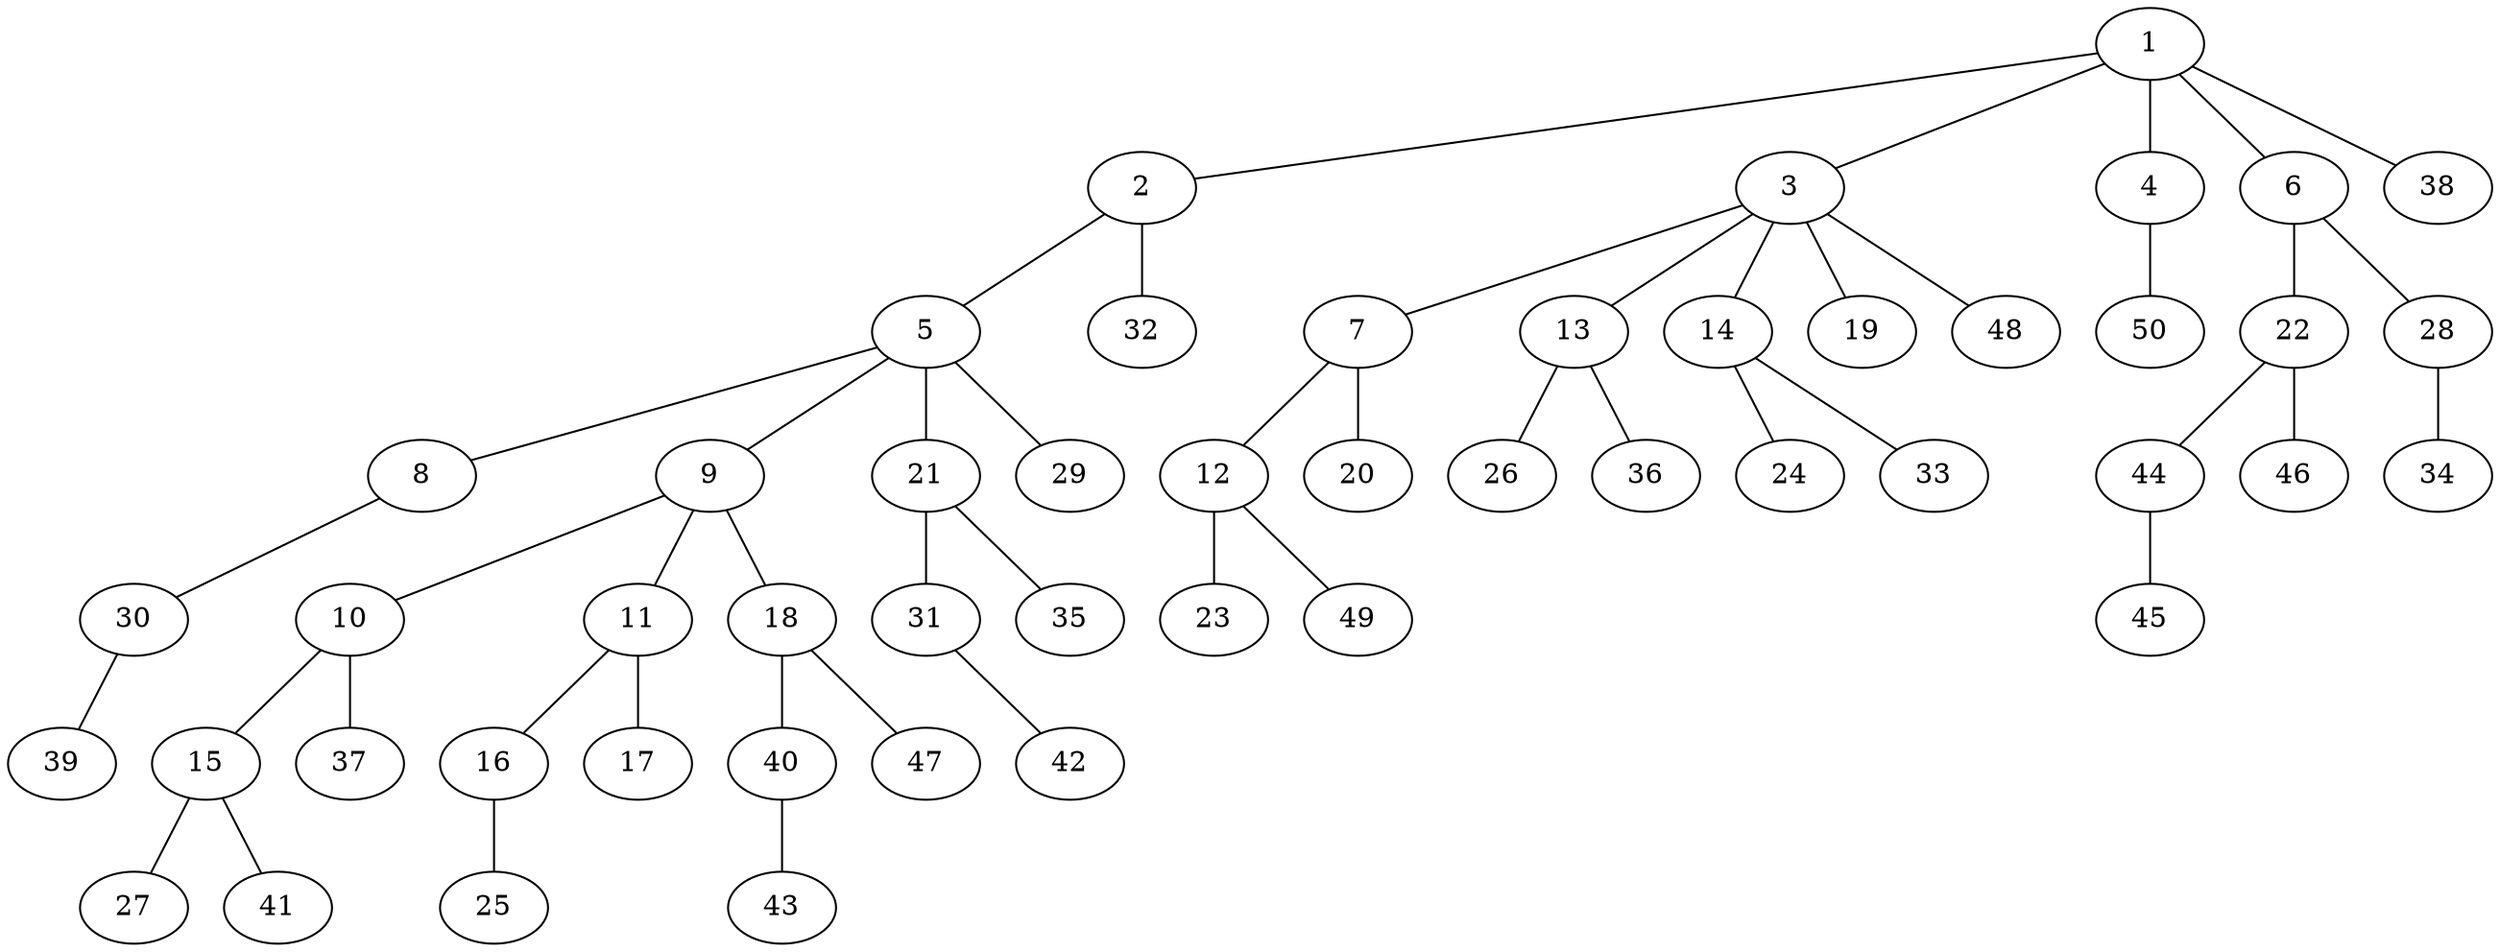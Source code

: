 graph graphname {1--2
1--3
1--4
1--6
1--38
2--5
2--32
3--7
3--13
3--14
3--19
3--48
4--50
5--8
5--9
5--21
5--29
6--22
6--28
7--12
7--20
8--30
9--10
9--11
9--18
10--15
10--37
11--16
11--17
12--23
12--49
13--26
13--36
14--24
14--33
15--27
15--41
16--25
18--40
18--47
21--31
21--35
22--44
22--46
28--34
30--39
31--42
40--43
44--45
}